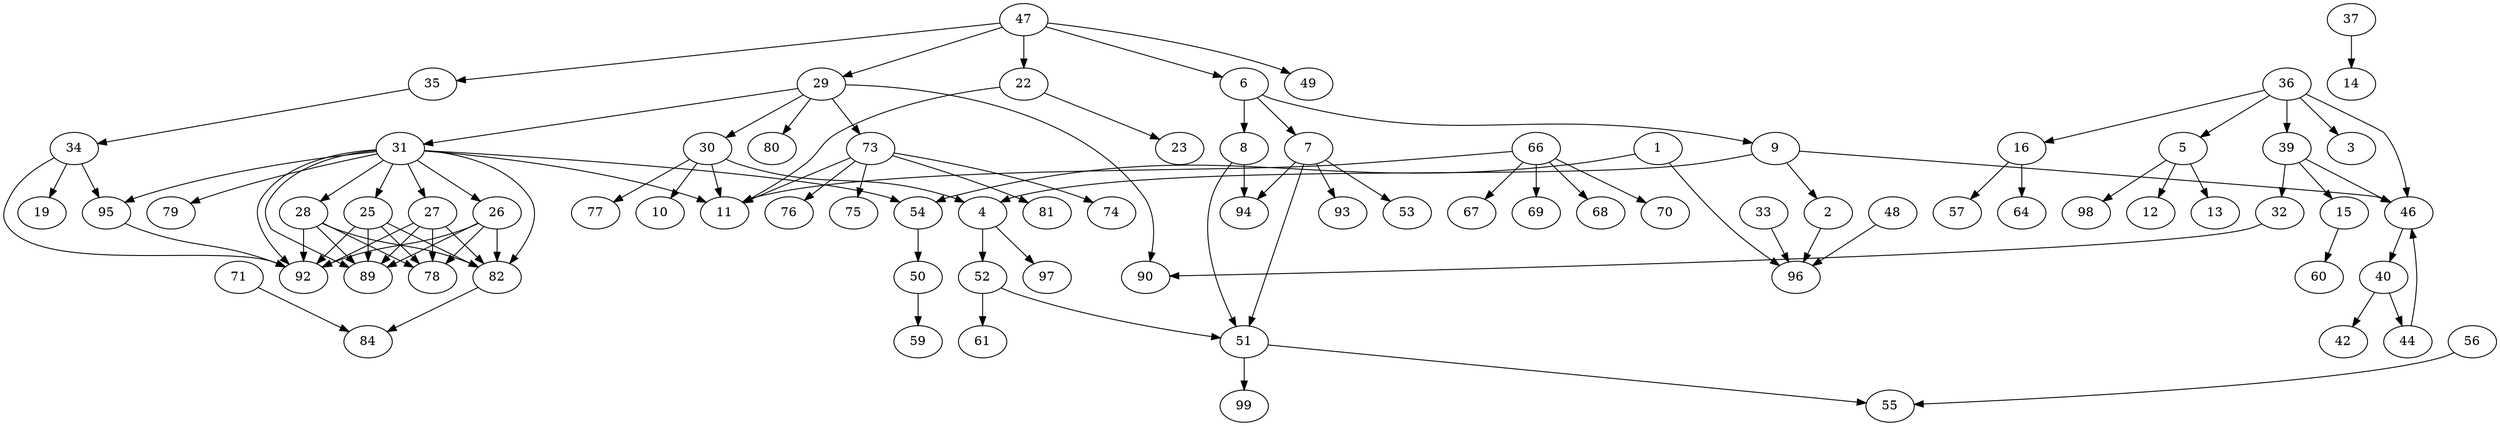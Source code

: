 // 0:E:\Postgraduate_study\FlappyBird\src\com\bird\app\GameApp.java(com.bird.app.GameApp.main)
// 1:E:\Postgraduate_study\FlappyBird\src\com\bird\main\Bird.java(com.bird.main.Bird.Bird)
// 2:E:\Postgraduate_study\FlappyBird\src\com\bird\main\Bird.java(com.bird.main.Bird.birdDead)
// 3:E:\Postgraduate_study\FlappyBird\src\com\bird\main\Bird.java(com.bird.main.Bird.birdDown)
// 4:E:\Postgraduate_study\FlappyBird\src\com\bird\main\Bird.java(com.bird.main.Bird.birdFall)
// 5:E:\Postgraduate_study\FlappyBird\src\com\bird\main\Bird.java(com.bird.main.Bird.birdUp)
// 6:E:\Postgraduate_study\FlappyBird\src\com\bird\main\Bird.java(com.bird.main.Bird.draw)
// 7:E:\Postgraduate_study\FlappyBird\src\com\bird\main\Bird.java(com.bird.main.Bird.drawGameover)
// 8:E:\Postgraduate_study\FlappyBird\src\com\bird\main\Bird.java(com.bird.main.Bird.drawScore)
// 9:E:\Postgraduate_study\FlappyBird\src\com\bird\main\Bird.java(com.bird.main.Bird.fly)
// 10:E:\Postgraduate_study\FlappyBird\src\com\bird\main\Bird.java(com.bird.main.Bird.getBirdRect)
// 11:E:\Postgraduate_study\FlappyBird\src\com\bird\main\Bird.java(com.bird.main.Bird.isDead)
// 12:E:\Postgraduate_study\FlappyBird\src\com\bird\main\Bird.java(com.bird.main.Bird.keyIsReleased)
// 13:E:\Postgraduate_study\FlappyBird\src\com\bird\main\Bird.java(com.bird.main.Bird.keyPressed)
// 14:E:\Postgraduate_study\FlappyBird\src\com\bird\main\Bird.java(com.bird.main.Bird.keyReleased)
// 15:E:\Postgraduate_study\FlappyBird\src\com\bird\main\Bird.java(com.bird.main.Bird.reset)
// 16:E:\Postgraduate_study\FlappyBird\src\com\bird\main\Bird.java(com.bird.main.Bird.startTiming)
// 17:E:\Postgraduate_study\FlappyBird\src\com\bird\main\Cloud.java(com.bird.main.Cloud.Cloud)
// 18:E:\Postgraduate_study\FlappyBird\src\com\bird\main\Cloud.java(com.bird.main.Cloud.draw)
// 19:E:\Postgraduate_study\FlappyBird\src\com\bird\main\Cloud.java(com.bird.main.Cloud.isOutFrame)
// 20:E:\Postgraduate_study\FlappyBird\src\com\bird\main\Cloud.java(com.bird.main.Cloud.setDir)
// 21:E:\Postgraduate_study\FlappyBird\src\com\bird\main\GameBackground.java(com.bird.main.GameBackground.GameBackground)
// 22:E:\Postgraduate_study\FlappyBird\src\com\bird\main\GameBackground.java(com.bird.main.GameBackground.draw)
// 23:E:\Postgraduate_study\FlappyBird\src\com\bird\main\GameBackground.java(com.bird.main.GameBackground.moveLogic)
// 24:E:\Postgraduate_study\FlappyBird\src\com\bird\main\GameElementLayer.java(com.bird.main.GameElementLayer.GameElementLayer)
// 25:E:\Postgraduate_study\FlappyBird\src\com\bird\main\GameElementLayer.java(com.bird.main.GameElementLayer.addHoverPipe)
// 26:E:\Postgraduate_study\FlappyBird\src\com\bird\main\GameElementLayer.java(com.bird.main.GameElementLayer.addMovingHoverPipe)
// 27:E:\Postgraduate_study\FlappyBird\src\com\bird\main\GameElementLayer.java(com.bird.main.GameElementLayer.addMovingNormalPipe)
// 28:E:\Postgraduate_study\FlappyBird\src\com\bird\main\GameElementLayer.java(com.bird.main.GameElementLayer.addNormalPipe)
// 29:E:\Postgraduate_study\FlappyBird\src\com\bird\main\GameElementLayer.java(com.bird.main.GameElementLayer.draw)
// 30:E:\Postgraduate_study\FlappyBird\src\com\bird\main\GameElementLayer.java(com.bird.main.GameElementLayer.isCollideBird)
// 31:E:\Postgraduate_study\FlappyBird\src\com\bird\main\GameElementLayer.java(com.bird.main.GameElementLayer.pipeBornLogic)
// 32:E:\Postgraduate_study\FlappyBird\src\com\bird\main\GameElementLayer.java(com.bird.main.GameElementLayer.reset)
// 33:E:\Postgraduate_study\FlappyBird\src\com\bird\main\GameForeground.java(com.bird.main.GameForeground.GameForeground)
// 34:E:\Postgraduate_study\FlappyBird\src\com\bird\main\GameForeground.java(com.bird.main.GameForeground.cloudLogic)
// 35:E:\Postgraduate_study\FlappyBird\src\com\bird\main\GameForeground.java(com.bird.main.GameForeground.draw)
// 36:E:\Postgraduate_study\FlappyBird\src\com\bird\main\GameFrame.java(com.bird.main.GameFrame.BirdKeyListener.keyPressed)
// 37:E:\Postgraduate_study\FlappyBird\src\com\bird\main\GameFrame.java(com.bird.main.GameFrame.BirdKeyListener.keyReleased)
// 38:E:\Postgraduate_study\FlappyBird\src\com\bird\main\GameFrame.java(com.bird.main.GameFrame.BirdKeyListener.keyTyped)
// 39:E:\Postgraduate_study\FlappyBird\src\com\bird\main\GameFrame.java(com.bird.main.GameFrame.BirdKeyListener.resetGame)
// 40:E:\Postgraduate_study\FlappyBird\src\com\bird\main\GameFrame.java(com.bird.main.GameFrame.GameFrame)
// 41:E:\Postgraduate_study\FlappyBird\src\com\bird\main\GameFrame.java(com.bird.main.GameFrame.getGameState)
// 42:E:\Postgraduate_study\FlappyBird\src\com\bird\main\GameFrame.java(com.bird.main.GameFrame.initFrame)
// 43:E:\Postgraduate_study\FlappyBird\src\com\bird\main\GameFrame.java(com.bird.main.GameFrame.initFrame.windowClosing)
// 44:E:\Postgraduate_study\FlappyBird\src\com\bird\main\GameFrame.java(com.bird.main.GameFrame.initGame)
// 45:E:\Postgraduate_study\FlappyBird\src\com\bird\main\GameFrame.java(com.bird.main.GameFrame.run)
// 46:E:\Postgraduate_study\FlappyBird\src\com\bird\main\GameFrame.java(com.bird.main.GameFrame.setGameState)
// 47:E:\Postgraduate_study\FlappyBird\src\com\bird\main\GameFrame.java(com.bird.main.GameFrame.update)
// 48:E:\Postgraduate_study\FlappyBird\src\com\bird\main\GameReady.java(com.bird.main.GameReady.GameReady)
// 49:E:\Postgraduate_study\FlappyBird\src\com\bird\main\GameReady.java(com.bird.main.GameReady.draw)
// 50:E:\Postgraduate_study\FlappyBird\src\com\bird\main\GameTime.java(com.bird.main.GameTime.GameTime)
// 51:E:\Postgraduate_study\FlappyBird\src\com\bird\main\GameTime.java(com.bird.main.GameTime.TimeToScore)
// 52:E:\Postgraduate_study\FlappyBird\src\com\bird\main\GameTime.java(com.bird.main.GameTime.endTiming)
// 53:E:\Postgraduate_study\FlappyBird\src\com\bird\main\GameTime.java(com.bird.main.GameTime.getBestScore)
// 54:E:\Postgraduate_study\FlappyBird\src\com\bird\main\GameTime.java(com.bird.main.GameTime.getInstance)
// 55:E:\Postgraduate_study\FlappyBird\src\com\bird\main\GameTime.java(com.bird.main.GameTime.getTime)
// 56:E:\Postgraduate_study\FlappyBird\src\com\bird\main\GameTime.java(com.bird.main.GameTime.getTimeInSeconds)
// 57:E:\Postgraduate_study\FlappyBird\src\com\bird\main\GameTime.java(com.bird.main.GameTime.isReadyTiming)
// 58:E:\Postgraduate_study\FlappyBird\src\com\bird\main\GameTime.java(com.bird.main.GameTime.isTiming)
// 59:E:\Postgraduate_study\FlappyBird\src\com\bird\main\GameTime.java(com.bird.main.GameTime.loadBestTime)
// 60:E:\Postgraduate_study\FlappyBird\src\com\bird\main\GameTime.java(com.bird.main.GameTime.reset)
// 61:E:\Postgraduate_study\FlappyBird\src\com\bird\main\GameTime.java(com.bird.main.GameTime.saveBestScore)
// 62:E:\Postgraduate_study\FlappyBird\src\com\bird\main\GameTime.java(com.bird.main.GameTime.setOverTime)
// 63:E:\Postgraduate_study\FlappyBird\src\com\bird\main\GameTime.java(com.bird.main.GameTime.setStartTime)
// 64:E:\Postgraduate_study\FlappyBird\src\com\bird\main\GameTime.java(com.bird.main.GameTime.startTiming)
// 65:E:\Postgraduate_study\FlappyBird\src\com\bird\main\MovingPipe.java(com.bird.main.MovingPipe.MovingPipe)
// 66:E:\Postgraduate_study\FlappyBird\src\com\bird\main\MovingPipe.java(com.bird.main.MovingPipe.draw)
// 67:E:\Postgraduate_study\FlappyBird\src\com\bird\main\MovingPipe.java(com.bird.main.MovingPipe.drawBottomHard)
// 68:E:\Postgraduate_study\FlappyBird\src\com\bird\main\MovingPipe.java(com.bird.main.MovingPipe.drawHoverHard)
// 69:E:\Postgraduate_study\FlappyBird\src\com\bird\main\MovingPipe.java(com.bird.main.MovingPipe.drawTopHard)
// 70:E:\Postgraduate_study\FlappyBird\src\com\bird\main\MovingPipe.java(com.bird.main.MovingPipe.pipeLogic)
// 71:E:\Postgraduate_study\FlappyBird\src\com\bird\main\MovingPipe.java(com.bird.main.MovingPipe.setAttribute)
// 72:E:\Postgraduate_study\FlappyBird\src\com\bird\main\Pipe.java(com.bird.main.Pipe.Pipe)
// 73:E:\Postgraduate_study\FlappyBird\src\com\bird\main\Pipe.java(com.bird.main.Pipe.draw)
// 74:E:\Postgraduate_study\FlappyBird\src\com\bird\main\Pipe.java(com.bird.main.Pipe.drawBottomNormal)
// 75:E:\Postgraduate_study\FlappyBird\src\com\bird\main\Pipe.java(com.bird.main.Pipe.drawHoverNormal)
// 76:E:\Postgraduate_study\FlappyBird\src\com\bird\main\Pipe.java(com.bird.main.Pipe.drawTopNormal)
// 77:E:\Postgraduate_study\FlappyBird\src\com\bird\main\Pipe.java(com.bird.main.Pipe.getPipeRect)
// 78:E:\Postgraduate_study\FlappyBird\src\com\bird\main\Pipe.java(com.bird.main.Pipe.getX)
// 79:E:\Postgraduate_study\FlappyBird\src\com\bird\main\Pipe.java(com.bird.main.Pipe.isInFrame)
// 80:E:\Postgraduate_study\FlappyBird\src\com\bird\main\Pipe.java(com.bird.main.Pipe.isVisible)
// 81:E:\Postgraduate_study\FlappyBird\src\com\bird\main\Pipe.java(com.bird.main.Pipe.pipeLogic)
// 82:E:\Postgraduate_study\FlappyBird\src\com\bird\main\Pipe.java(com.bird.main.Pipe.setAttribute)
// 83:E:\Postgraduate_study\FlappyBird\src\com\bird\main\Pipe.java(com.bird.main.Pipe.setHeight)
// 84:E:\Postgraduate_study\FlappyBird\src\com\bird\main\Pipe.java(com.bird.main.Pipe.setRectangle)
// 85:E:\Postgraduate_study\FlappyBird\src\com\bird\main\Pipe.java(com.bird.main.Pipe.setType)
// 86:E:\Postgraduate_study\FlappyBird\src\com\bird\main\Pipe.java(com.bird.main.Pipe.setVisible)
// 87:E:\Postgraduate_study\FlappyBird\src\com\bird\main\Pipe.java(com.bird.main.Pipe.setX)
// 88:E:\Postgraduate_study\FlappyBird\src\com\bird\main\Pipe.java(com.bird.main.Pipe.setY)
// 89:E:\Postgraduate_study\FlappyBird\src\com\bird\main\PipePool.java(com.bird.main.PipePool.get)
// 90:E:\Postgraduate_study\FlappyBird\src\com\bird\main\PipePool.java(com.bird.main.PipePool.giveBack)
// 91:E:\Postgraduate_study\FlappyBird\src\com\bird\util\GameUtil.java(com.bird.util.GameUtil.GameUtil)
// 92:E:\Postgraduate_study\FlappyBird\src\com\bird\util\GameUtil.java(com.bird.util.GameUtil.getRandomNumber)
// 93:E:\Postgraduate_study\FlappyBird\src\com\bird\util\GameUtil.java(com.bird.util.GameUtil.getStringHeight)
// 94:E:\Postgraduate_study\FlappyBird\src\com\bird\util\GameUtil.java(com.bird.util.GameUtil.getStringWidth)
// 95:E:\Postgraduate_study\FlappyBird\src\com\bird\util\GameUtil.java(com.bird.util.GameUtil.isInProbability)
// 96:E:\Postgraduate_study\FlappyBird\src\com\bird\util\GameUtil.java(com.bird.util.GameUtil.loadBUfferedImage)
// 97:E:\Postgraduate_study\FlappyBird\src\com\bird\util\MusicUtil.java(com.bird.util.MusicUtil.playCrash)
// 98:E:\Postgraduate_study\FlappyBird\src\com\bird\util\MusicUtil.java(com.bird.util.MusicUtil.playFly)
// 99:E:\Postgraduate_study\FlappyBird\src\com\bird\util\MusicUtil.java(com.bird.util.MusicUtil.playScore)
digraph
{
	1 -> 54;
	7 -> 94;
	7 -> 93;
	16 -> 64;
	31 -> 54;
	37 -> 14;
	8 -> 94;
	46 -> 40;
	71 -> 84;
	25 -> 92;
	50 -> 59;
	15 -> 60;
	22 -> 11;
	5 -> 98;
	5 -> 12;
	5 -> 13;
	36 -> 3;
	39 -> 15;
	47 -> 49;
	36 -> 5;
	44 -> 46;
	9 -> 2;
	9 -> 4;
	66 -> 11;
	25 -> 82;
	25 -> 89;
	39 -> 46;
	4 -> 52;
	34 -> 95;
	36 -> 16;
	30 -> 11;
	30 -> 10;
	66 -> 67;
	29 -> 31;
	82 -> 84;
	34 -> 92;
	29 -> 30;
	66 -> 69;
	66 -> 68;
	39 -> 32;
	31 -> 79;
	25 -> 78;
	28 -> 78;
	31 -> 82;
	66 -> 70;
	27 -> 92;
	51 -> 55;
	16 -> 57;
	6 -> 7;
	35 -> 34;
	47 -> 6;
	28 -> 82;
	29 -> 90;
	1 -> 96;
	32 -> 90;
	7 -> 51;
	31 -> 89;
	36 -> 46;
	28 -> 89;
	7 -> 53;
	54 -> 50;
	73 -> 74;
	36 -> 39;
	27 -> 82;
	31 -> 92;
	30 -> 77;
	47 -> 22;
	31 -> 95;
	26 -> 78;
	27 -> 89;
	8 -> 51;
	40 -> 42;
	40 -> 44;
	6 -> 8;
	6 -> 9;
	28 -> 92;
	2 -> 96;
	31 -> 11;
	34 -> 19;
	73 -> 76;
	73 -> 75;
	33 -> 96;
	52 -> 51;
	73 -> 81;
	27 -> 78;
	4 -> 97;
	22 -> 23;
	31 -> 25;
	31 -> 28;
	31 -> 26;
	31 -> 27;
	52 -> 61;
	9 -> 46;
	48 -> 96;
	29 -> 73;
	95 -> 92;
	26 -> 92;
	56 -> 55;
	29 -> 80;
	47 -> 29;
	73 -> 11;
	47 -> 35;
	30 -> 4;
	51 -> 99;
	26 -> 89;
	26 -> 82;
}
